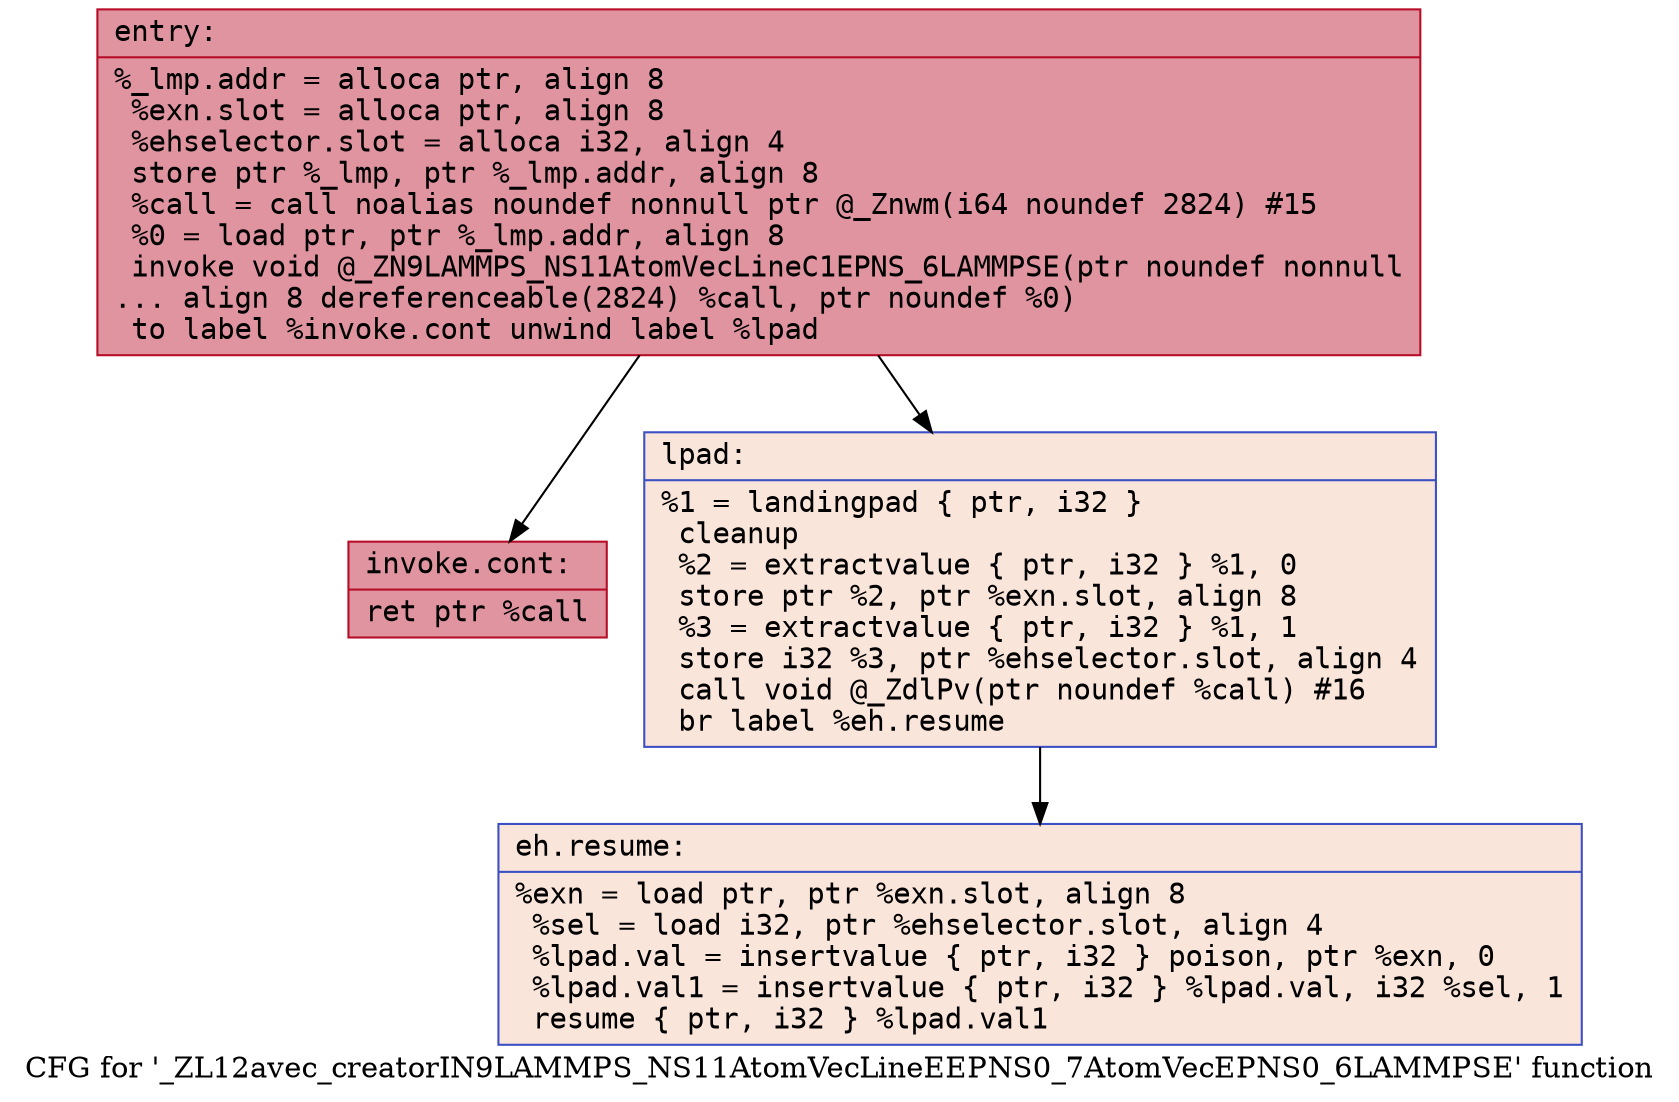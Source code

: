 digraph "CFG for '_ZL12avec_creatorIN9LAMMPS_NS11AtomVecLineEEPNS0_7AtomVecEPNS0_6LAMMPSE' function" {
	label="CFG for '_ZL12avec_creatorIN9LAMMPS_NS11AtomVecLineEEPNS0_7AtomVecEPNS0_6LAMMPSE' function";

	Node0x55aea8d043c0 [shape=record,color="#b70d28ff", style=filled, fillcolor="#b70d2870" fontname="Courier",label="{entry:\l|  %_lmp.addr = alloca ptr, align 8\l  %exn.slot = alloca ptr, align 8\l  %ehselector.slot = alloca i32, align 4\l  store ptr %_lmp, ptr %_lmp.addr, align 8\l  %call = call noalias noundef nonnull ptr @_Znwm(i64 noundef 2824) #15\l  %0 = load ptr, ptr %_lmp.addr, align 8\l  invoke void @_ZN9LAMMPS_NS11AtomVecLineC1EPNS_6LAMMPSE(ptr noundef nonnull\l... align 8 dereferenceable(2824) %call, ptr noundef %0)\l          to label %invoke.cont unwind label %lpad\l}"];
	Node0x55aea8d043c0 -> Node0x55aea8d04ac0[tooltip="entry -> invoke.cont\nProbability 100.00%" ];
	Node0x55aea8d043c0 -> Node0x55aea8d04ba0[tooltip="entry -> lpad\nProbability 0.00%" ];
	Node0x55aea8d04ac0 [shape=record,color="#b70d28ff", style=filled, fillcolor="#b70d2870" fontname="Courier",label="{invoke.cont:\l|  ret ptr %call\l}"];
	Node0x55aea8d04ba0 [shape=record,color="#3d50c3ff", style=filled, fillcolor="#f4c5ad70" fontname="Courier",label="{lpad:\l|  %1 = landingpad \{ ptr, i32 \}\l          cleanup\l  %2 = extractvalue \{ ptr, i32 \} %1, 0\l  store ptr %2, ptr %exn.slot, align 8\l  %3 = extractvalue \{ ptr, i32 \} %1, 1\l  store i32 %3, ptr %ehselector.slot, align 4\l  call void @_ZdlPv(ptr noundef %call) #16\l  br label %eh.resume\l}"];
	Node0x55aea8d04ba0 -> Node0x55aea8d05330[tooltip="lpad -> eh.resume\nProbability 100.00%" ];
	Node0x55aea8d05330 [shape=record,color="#3d50c3ff", style=filled, fillcolor="#f4c5ad70" fontname="Courier",label="{eh.resume:\l|  %exn = load ptr, ptr %exn.slot, align 8\l  %sel = load i32, ptr %ehselector.slot, align 4\l  %lpad.val = insertvalue \{ ptr, i32 \} poison, ptr %exn, 0\l  %lpad.val1 = insertvalue \{ ptr, i32 \} %lpad.val, i32 %sel, 1\l  resume \{ ptr, i32 \} %lpad.val1\l}"];
}
